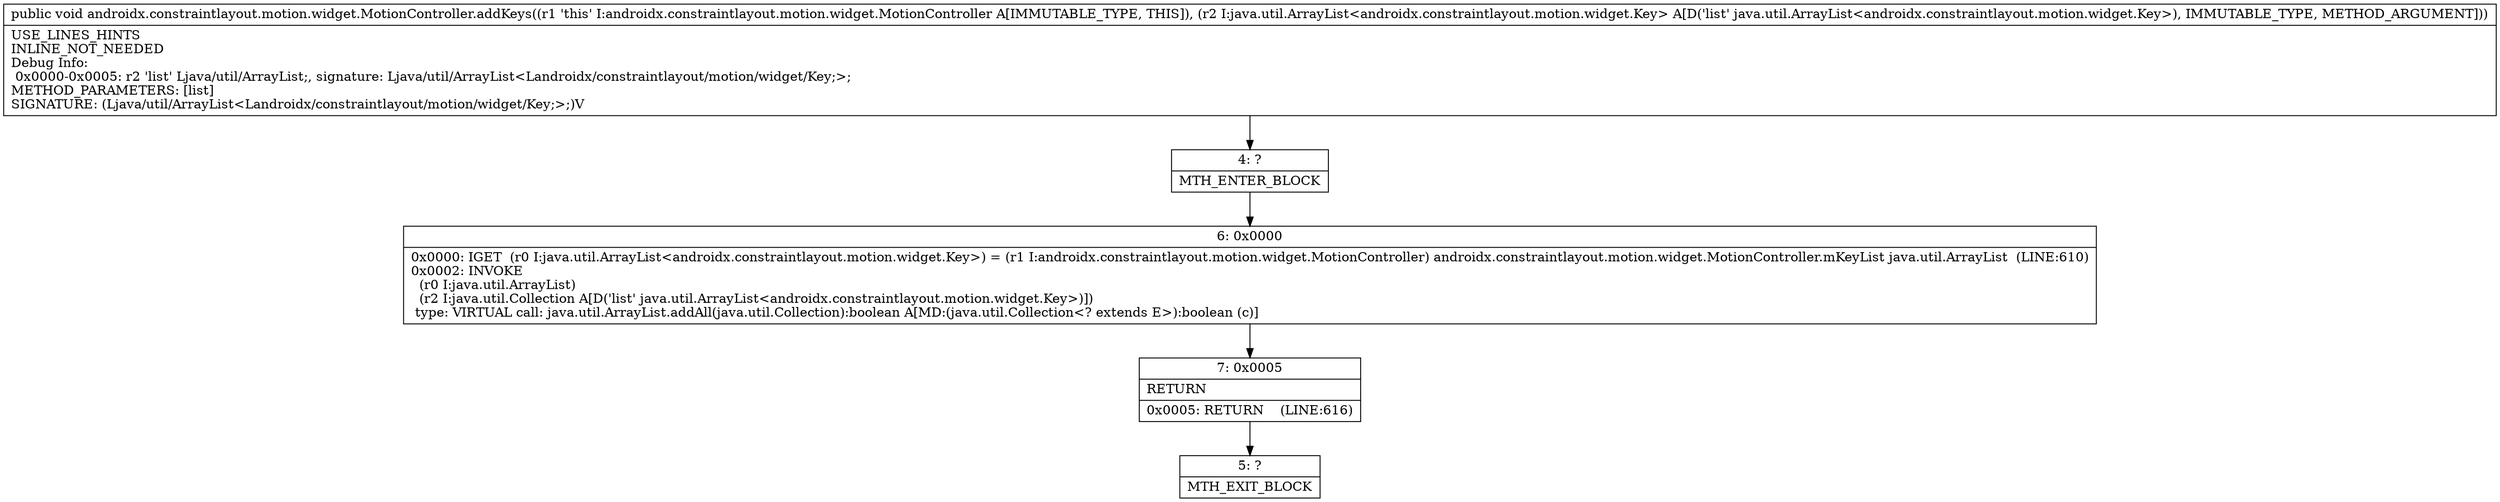 digraph "CFG forandroidx.constraintlayout.motion.widget.MotionController.addKeys(Ljava\/util\/ArrayList;)V" {
Node_4 [shape=record,label="{4\:\ ?|MTH_ENTER_BLOCK\l}"];
Node_6 [shape=record,label="{6\:\ 0x0000|0x0000: IGET  (r0 I:java.util.ArrayList\<androidx.constraintlayout.motion.widget.Key\>) = (r1 I:androidx.constraintlayout.motion.widget.MotionController) androidx.constraintlayout.motion.widget.MotionController.mKeyList java.util.ArrayList  (LINE:610)\l0x0002: INVOKE  \l  (r0 I:java.util.ArrayList)\l  (r2 I:java.util.Collection A[D('list' java.util.ArrayList\<androidx.constraintlayout.motion.widget.Key\>)])\l type: VIRTUAL call: java.util.ArrayList.addAll(java.util.Collection):boolean A[MD:(java.util.Collection\<? extends E\>):boolean (c)]\l}"];
Node_7 [shape=record,label="{7\:\ 0x0005|RETURN\l|0x0005: RETURN    (LINE:616)\l}"];
Node_5 [shape=record,label="{5\:\ ?|MTH_EXIT_BLOCK\l}"];
MethodNode[shape=record,label="{public void androidx.constraintlayout.motion.widget.MotionController.addKeys((r1 'this' I:androidx.constraintlayout.motion.widget.MotionController A[IMMUTABLE_TYPE, THIS]), (r2 I:java.util.ArrayList\<androidx.constraintlayout.motion.widget.Key\> A[D('list' java.util.ArrayList\<androidx.constraintlayout.motion.widget.Key\>), IMMUTABLE_TYPE, METHOD_ARGUMENT]))  | USE_LINES_HINTS\lINLINE_NOT_NEEDED\lDebug Info:\l  0x0000\-0x0005: r2 'list' Ljava\/util\/ArrayList;, signature: Ljava\/util\/ArrayList\<Landroidx\/constraintlayout\/motion\/widget\/Key;\>;\lMETHOD_PARAMETERS: [list]\lSIGNATURE: (Ljava\/util\/ArrayList\<Landroidx\/constraintlayout\/motion\/widget\/Key;\>;)V\l}"];
MethodNode -> Node_4;Node_4 -> Node_6;
Node_6 -> Node_7;
Node_7 -> Node_5;
}


